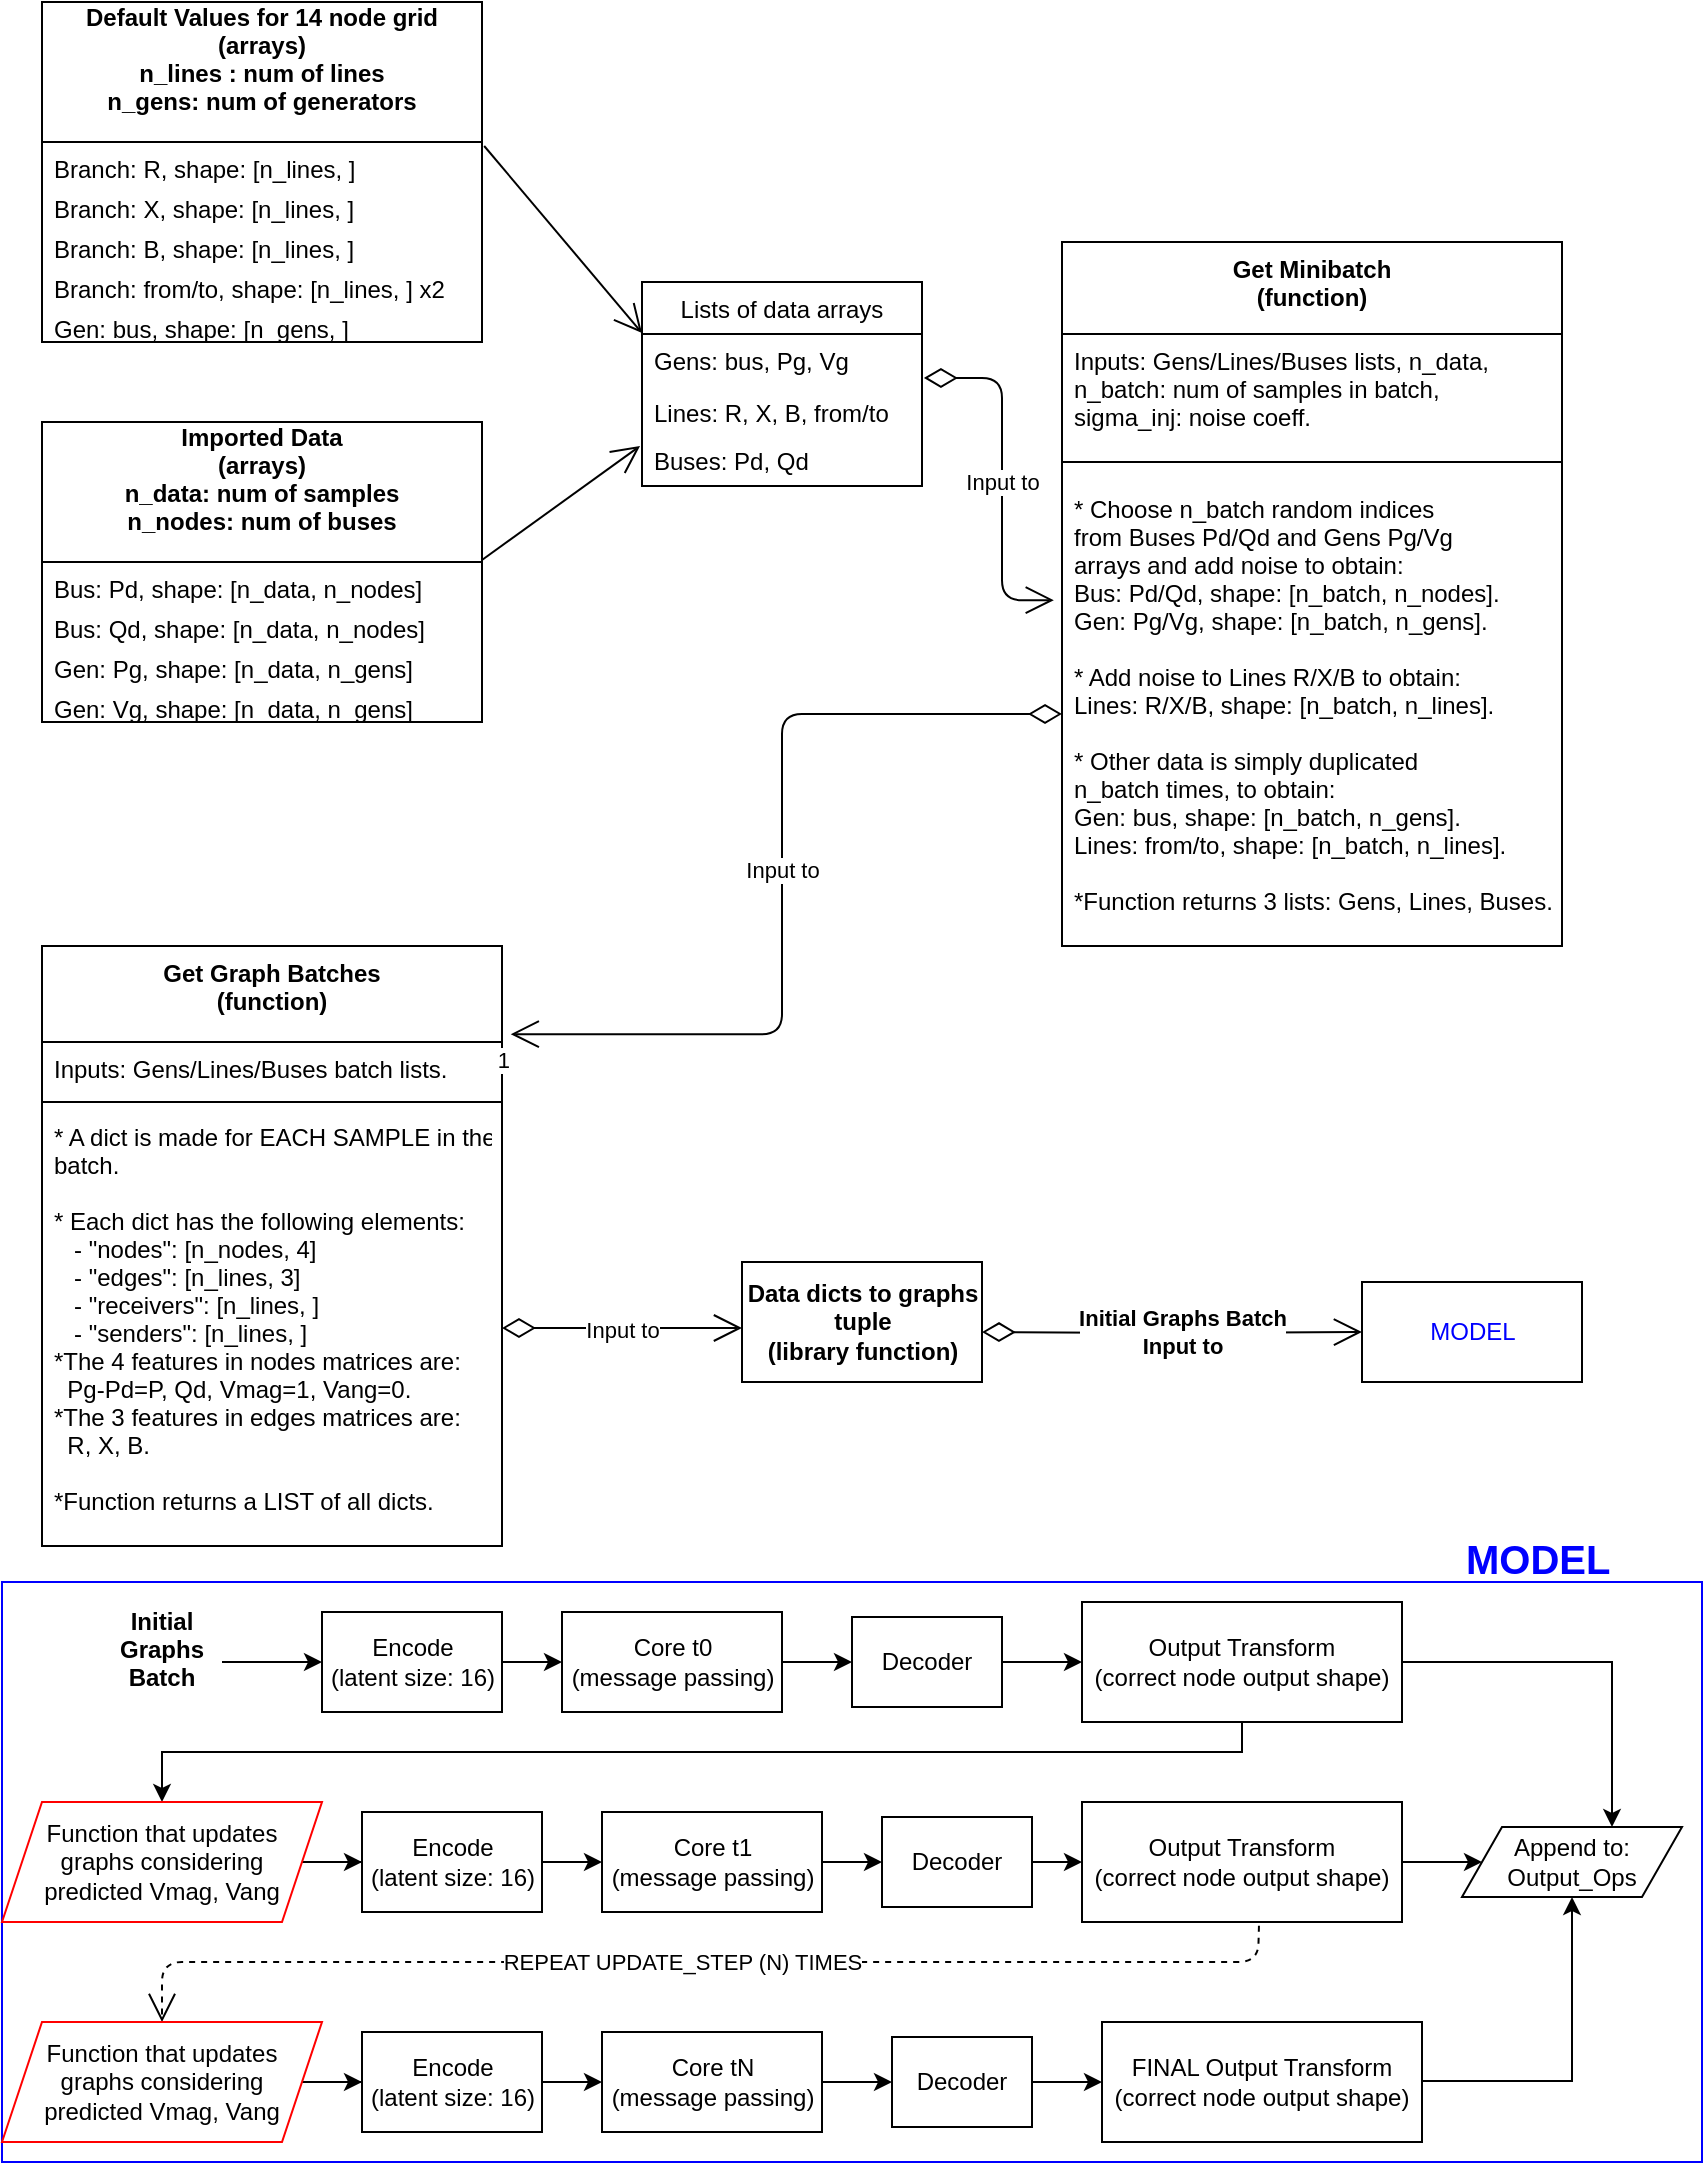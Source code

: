 <mxfile version="14.0.1" type="github">
  <diagram id="NX9X9Dx4tGmhcnGqsxjO" name="Page-1">
    <mxGraphModel dx="1221" dy="724" grid="1" gridSize="10" guides="1" tooltips="1" connect="1" arrows="1" fold="1" page="1" pageScale="1" pageWidth="850" pageHeight="1100" math="0" shadow="0">
      <root>
        <mxCell id="0" />
        <mxCell id="1" parent="0" />
        <mxCell id="xKvRT-cBqtyTfY7rPIqp-101" value="" style="verticalLabelPosition=bottom;verticalAlign=top;html=1;shape=mxgraph.basic.rect;fillColor2=none;strokeWidth=1;size=20;indent=5;rotation=0;labelBorderColor=#0000FF;strokeColor=#0000FF;" vertex="1" parent="1">
          <mxGeometry y="810" width="850" height="290" as="geometry" />
        </mxCell>
        <mxCell id="xKvRT-cBqtyTfY7rPIqp-8" value="Imported Data&#xa;(arrays)&#xa;n_data: num of samples&#xa;n_nodes: num of buses&#xa;" style="swimlane;fontStyle=1;childLayout=stackLayout;horizontal=1;startSize=70;fillColor=none;horizontalStack=0;resizeParent=1;resizeParentMax=0;resizeLast=0;collapsible=1;marginBottom=0;" vertex="1" parent="1">
          <mxGeometry x="20" y="230" width="220" height="150" as="geometry" />
        </mxCell>
        <mxCell id="xKvRT-cBqtyTfY7rPIqp-9" value="Bus: Pd, shape:  [n_data, n_nodes]" style="text;strokeColor=none;fillColor=none;align=left;verticalAlign=top;spacingLeft=4;spacingRight=4;overflow=hidden;rotatable=0;points=[[0,0.5],[1,0.5]];portConstraint=eastwest;" vertex="1" parent="xKvRT-cBqtyTfY7rPIqp-8">
          <mxGeometry y="70" width="220" height="20" as="geometry" />
        </mxCell>
        <mxCell id="xKvRT-cBqtyTfY7rPIqp-10" value="Bus: Qd, shape:  [n_data, n_nodes]" style="text;strokeColor=none;fillColor=none;align=left;verticalAlign=top;spacingLeft=4;spacingRight=4;overflow=hidden;rotatable=0;points=[[0,0.5],[1,0.5]];portConstraint=eastwest;" vertex="1" parent="xKvRT-cBqtyTfY7rPIqp-8">
          <mxGeometry y="90" width="220" height="20" as="geometry" />
        </mxCell>
        <mxCell id="xKvRT-cBqtyTfY7rPIqp-11" value="Gen: Pg, shape:  [n_data, n_gens]&#xa;&#xa;" style="text;strokeColor=none;fillColor=none;align=left;verticalAlign=top;spacingLeft=4;spacingRight=4;overflow=hidden;rotatable=0;points=[[0,0.5],[1,0.5]];portConstraint=eastwest;" vertex="1" parent="xKvRT-cBqtyTfY7rPIqp-8">
          <mxGeometry y="110" width="220" height="20" as="geometry" />
        </mxCell>
        <mxCell id="xKvRT-cBqtyTfY7rPIqp-15" value="Gen: Vg, shape:  [n_data, n_gens]" style="text;strokeColor=none;fillColor=none;align=left;verticalAlign=top;spacingLeft=4;spacingRight=4;overflow=hidden;rotatable=0;points=[[0,0.5],[1,0.5]];portConstraint=eastwest;" vertex="1" parent="xKvRT-cBqtyTfY7rPIqp-8">
          <mxGeometry y="130" width="220" height="20" as="geometry" />
        </mxCell>
        <mxCell id="xKvRT-cBqtyTfY7rPIqp-17" value="Default Values for 14 node grid&#xa;(arrays)&#xa;n_lines : num of lines &#xa;n_gens: num of generators&#xa;" style="swimlane;fontStyle=1;childLayout=stackLayout;horizontal=1;startSize=70;fillColor=none;horizontalStack=0;resizeParent=1;resizeParentMax=0;resizeLast=0;collapsible=1;marginBottom=0;" vertex="1" parent="1">
          <mxGeometry x="20" y="20" width="220" height="170" as="geometry" />
        </mxCell>
        <mxCell id="xKvRT-cBqtyTfY7rPIqp-18" value="Branch: R, shape: [n_lines, ]" style="text;strokeColor=none;fillColor=none;align=left;verticalAlign=top;spacingLeft=4;spacingRight=4;overflow=hidden;rotatable=0;points=[[0,0.5],[1,0.5]];portConstraint=eastwest;" vertex="1" parent="xKvRT-cBqtyTfY7rPIqp-17">
          <mxGeometry y="70" width="220" height="20" as="geometry" />
        </mxCell>
        <mxCell id="xKvRT-cBqtyTfY7rPIqp-19" value="Branch: X, shape: [n_lines, ]" style="text;strokeColor=none;fillColor=none;align=left;verticalAlign=top;spacingLeft=4;spacingRight=4;overflow=hidden;rotatable=0;points=[[0,0.5],[1,0.5]];portConstraint=eastwest;" vertex="1" parent="xKvRT-cBqtyTfY7rPIqp-17">
          <mxGeometry y="90" width="220" height="20" as="geometry" />
        </mxCell>
        <mxCell id="xKvRT-cBqtyTfY7rPIqp-20" value="Branch: B, shape:  [n_lines, ]&#xa;&#xa;" style="text;strokeColor=none;fillColor=none;align=left;verticalAlign=top;spacingLeft=4;spacingRight=4;overflow=hidden;rotatable=0;points=[[0,0.5],[1,0.5]];portConstraint=eastwest;" vertex="1" parent="xKvRT-cBqtyTfY7rPIqp-17">
          <mxGeometry y="110" width="220" height="20" as="geometry" />
        </mxCell>
        <mxCell id="xKvRT-cBqtyTfY7rPIqp-21" value="Branch: from/to, shape:  [n_lines, ] x2" style="text;strokeColor=none;fillColor=none;align=left;verticalAlign=top;spacingLeft=4;spacingRight=4;overflow=hidden;rotatable=0;points=[[0,0.5],[1,0.5]];portConstraint=eastwest;" vertex="1" parent="xKvRT-cBqtyTfY7rPIqp-17">
          <mxGeometry y="130" width="220" height="20" as="geometry" />
        </mxCell>
        <mxCell id="xKvRT-cBqtyTfY7rPIqp-22" value="Gen: bus, shape:  [n_gens, ]" style="text;strokeColor=none;fillColor=none;align=left;verticalAlign=top;spacingLeft=4;spacingRight=4;overflow=hidden;rotatable=0;points=[[0,0.5],[1,0.5]];portConstraint=eastwest;" vertex="1" parent="xKvRT-cBqtyTfY7rPIqp-17">
          <mxGeometry y="150" width="220" height="20" as="geometry" />
        </mxCell>
        <mxCell id="xKvRT-cBqtyTfY7rPIqp-24" value="" style="endArrow=open;endFill=1;endSize=12;html=1;exitX=1.005;exitY=0.1;exitDx=0;exitDy=0;exitPerimeter=0;entryX=0;entryY=0.25;entryDx=0;entryDy=0;" edge="1" parent="1" source="xKvRT-cBqtyTfY7rPIqp-18" target="xKvRT-cBqtyTfY7rPIqp-35">
          <mxGeometry width="160" relative="1" as="geometry">
            <mxPoint x="350" y="240" as="sourcePoint" />
            <mxPoint x="320" y="130" as="targetPoint" />
          </mxGeometry>
        </mxCell>
        <mxCell id="xKvRT-cBqtyTfY7rPIqp-25" value="" style="endArrow=open;endFill=1;endSize=12;html=1;exitX=1;exitY=-0.05;exitDx=0;exitDy=0;exitPerimeter=0;entryX=-0.007;entryY=0.231;entryDx=0;entryDy=0;entryPerimeter=0;" edge="1" parent="1" source="xKvRT-cBqtyTfY7rPIqp-9" target="xKvRT-cBqtyTfY7rPIqp-38">
          <mxGeometry width="160" relative="1" as="geometry">
            <mxPoint x="350" y="240" as="sourcePoint" />
            <mxPoint x="320" y="280" as="targetPoint" />
          </mxGeometry>
        </mxCell>
        <mxCell id="xKvRT-cBqtyTfY7rPIqp-30" value="Get Minibatch&#xa;(function)&#xa;" style="swimlane;fontStyle=1;align=center;verticalAlign=top;childLayout=stackLayout;horizontal=1;startSize=46;horizontalStack=0;resizeParent=1;resizeParentMax=0;resizeLast=0;collapsible=1;marginBottom=0;" vertex="1" parent="1">
          <mxGeometry x="530" y="140" width="250" height="352" as="geometry" />
        </mxCell>
        <mxCell id="xKvRT-cBqtyTfY7rPIqp-31" value="Inputs: Gens/Lines/Buses lists, n_data,&#xa; n_batch: num of samples in batch,&#xa; sigma_inj: noise coeff.&#xa;&#xa;" style="text;strokeColor=none;fillColor=none;align=left;verticalAlign=top;spacingLeft=4;spacingRight=4;overflow=hidden;rotatable=0;points=[[0,0.5],[1,0.5]];portConstraint=eastwest;" vertex="1" parent="xKvRT-cBqtyTfY7rPIqp-30">
          <mxGeometry y="46" width="250" height="54" as="geometry" />
        </mxCell>
        <mxCell id="xKvRT-cBqtyTfY7rPIqp-32" value="" style="line;strokeWidth=1;fillColor=none;align=left;verticalAlign=middle;spacingTop=-1;spacingLeft=3;spacingRight=3;rotatable=0;labelPosition=right;points=[];portConstraint=eastwest;" vertex="1" parent="xKvRT-cBqtyTfY7rPIqp-30">
          <mxGeometry y="100" width="250" height="20" as="geometry" />
        </mxCell>
        <mxCell id="xKvRT-cBqtyTfY7rPIqp-45" value="* Choose n_batch random indices &#xa;from Buses Pd/Qd and Gens Pg/Vg&#xa;arrays and add noise to obtain:&#xa;Bus: Pd/Qd, shape: [n_batch, n_nodes].&#xa;Gen: Pg/Vg, shape: [n_batch, n_gens].&#xa;&#xa;* Add noise to Lines R/X/B to obtain:&#xa;Lines: R/X/B, shape: [n_batch, n_lines].&#xa;&#xa;* Other data is simply duplicated  &#xa;n_batch times, to obtain:&#xa;Gen: bus, shape: [n_batch, n_gens].&#xa;Lines: from/to, shape: [n_batch, n_lines].&#xa;&#xa;*Function returns 3 lists: Gens, Lines, Buses.&#xa; " style="text;strokeColor=none;fillColor=none;align=left;verticalAlign=top;spacingLeft=4;spacingRight=4;overflow=hidden;rotatable=0;points=[[0,0.5],[1,0.5]];portConstraint=eastwest;" vertex="1" parent="xKvRT-cBqtyTfY7rPIqp-30">
          <mxGeometry y="120" width="250" height="232" as="geometry" />
        </mxCell>
        <mxCell id="xKvRT-cBqtyTfY7rPIqp-35" value="Lists of data arrays" style="swimlane;fontStyle=0;childLayout=stackLayout;horizontal=1;startSize=26;fillColor=none;horizontalStack=0;resizeParent=1;resizeParentMax=0;resizeLast=0;collapsible=1;marginBottom=0;" vertex="1" parent="1">
          <mxGeometry x="320" y="160" width="140" height="102" as="geometry" />
        </mxCell>
        <mxCell id="xKvRT-cBqtyTfY7rPIqp-37" value="Gens: bus, Pg, Vg" style="text;strokeColor=none;fillColor=none;align=left;verticalAlign=top;spacingLeft=4;spacingRight=4;overflow=hidden;rotatable=0;points=[[0,0.5],[1,0.5]];portConstraint=eastwest;" vertex="1" parent="xKvRT-cBqtyTfY7rPIqp-35">
          <mxGeometry y="26" width="140" height="26" as="geometry" />
        </mxCell>
        <mxCell id="xKvRT-cBqtyTfY7rPIqp-36" value="Lines: R, X, B, from/to" style="text;strokeColor=none;fillColor=none;align=left;verticalAlign=top;spacingLeft=4;spacingRight=4;overflow=hidden;rotatable=0;points=[[0,0.5],[1,0.5]];portConstraint=eastwest;" vertex="1" parent="xKvRT-cBqtyTfY7rPIqp-35">
          <mxGeometry y="52" width="140" height="24" as="geometry" />
        </mxCell>
        <mxCell id="xKvRT-cBqtyTfY7rPIqp-38" value="Buses: Pd, Qd" style="text;strokeColor=none;fillColor=none;align=left;verticalAlign=top;spacingLeft=4;spacingRight=4;overflow=hidden;rotatable=0;points=[[0,0.5],[1,0.5]];portConstraint=eastwest;" vertex="1" parent="xKvRT-cBqtyTfY7rPIqp-35">
          <mxGeometry y="76" width="140" height="26" as="geometry" />
        </mxCell>
        <mxCell id="xKvRT-cBqtyTfY7rPIqp-41" value="Input to" style="endArrow=open;html=1;endSize=12;startArrow=diamondThin;startSize=14;startFill=0;edgeStyle=orthogonalEdgeStyle;exitX=1.007;exitY=-0.167;exitDx=0;exitDy=0;exitPerimeter=0;entryX=-0.017;entryY=0.341;entryDx=0;entryDy=0;entryPerimeter=0;" edge="1" parent="1" source="xKvRT-cBqtyTfY7rPIqp-36">
          <mxGeometry x="0.034" relative="1" as="geometry">
            <mxPoint x="330" y="320" as="sourcePoint" />
            <mxPoint x="525.92" y="319.112" as="targetPoint" />
            <Array as="points">
              <mxPoint x="500" y="208" />
              <mxPoint x="500" y="319" />
            </Array>
            <mxPoint as="offset" />
          </mxGeometry>
        </mxCell>
        <mxCell id="xKvRT-cBqtyTfY7rPIqp-46" value="Get Graph Batches&#xa;(function)" style="swimlane;fontStyle=1;align=center;verticalAlign=top;childLayout=stackLayout;horizontal=1;startSize=48;horizontalStack=0;resizeParent=1;resizeParentMax=0;resizeLast=0;collapsible=1;marginBottom=0;" vertex="1" parent="1">
          <mxGeometry x="20" y="492" width="230" height="300" as="geometry" />
        </mxCell>
        <mxCell id="xKvRT-cBqtyTfY7rPIqp-47" value="Inputs: Gens/Lines/Buses batch lists." style="text;strokeColor=none;fillColor=none;align=left;verticalAlign=top;spacingLeft=4;spacingRight=4;overflow=hidden;rotatable=0;points=[[0,0.5],[1,0.5]];portConstraint=eastwest;" vertex="1" parent="xKvRT-cBqtyTfY7rPIqp-46">
          <mxGeometry y="48" width="230" height="26" as="geometry" />
        </mxCell>
        <mxCell id="xKvRT-cBqtyTfY7rPIqp-48" value="" style="line;strokeWidth=1;fillColor=none;align=left;verticalAlign=middle;spacingTop=-1;spacingLeft=3;spacingRight=3;rotatable=0;labelPosition=right;points=[];portConstraint=eastwest;" vertex="1" parent="xKvRT-cBqtyTfY7rPIqp-46">
          <mxGeometry y="74" width="230" height="8" as="geometry" />
        </mxCell>
        <mxCell id="xKvRT-cBqtyTfY7rPIqp-49" value="* A dict is made for EACH SAMPLE in the&#xa;batch. &#xa;&#xa;* Each dict has the following elements:&#xa;   - &quot;nodes&quot;: [n_nodes, 4]&#xa;   - &quot;edges&quot;: [n_lines, 3]&#xa;   - &quot;receivers&quot;: [n_lines, ]&#xa;   - &quot;senders&quot;: [n_lines, ]&#xa;*The 4 features in nodes matrices are:&#xa;  Pg-Pd=P, Qd, Vmag=1, Vang=0. &#xa;*The 3 features in edges matrices are:&#xa;  R, X, B.&#xa;&#xa;*Function returns a LIST of all dicts.&#xa;&#xa;&#xa;&#xa;" style="text;strokeColor=none;fillColor=none;align=left;verticalAlign=top;spacingLeft=4;spacingRight=4;overflow=hidden;rotatable=0;points=[[0,0.5],[1,0.5]];portConstraint=eastwest;" vertex="1" parent="xKvRT-cBqtyTfY7rPIqp-46">
          <mxGeometry y="82" width="230" height="218" as="geometry" />
        </mxCell>
        <mxCell id="xKvRT-cBqtyTfY7rPIqp-50" value="Input to" style="endArrow=open;html=1;endSize=12;startArrow=diamondThin;startSize=14;startFill=0;edgeStyle=orthogonalEdgeStyle;" edge="1" parent="1" source="xKvRT-cBqtyTfY7rPIqp-49">
          <mxGeometry relative="1" as="geometry">
            <mxPoint x="410" y="490" as="sourcePoint" />
            <mxPoint x="370" y="683" as="targetPoint" />
            <mxPoint as="offset" />
          </mxGeometry>
        </mxCell>
        <mxCell id="xKvRT-cBqtyTfY7rPIqp-53" value="&lt;div&gt;Data dicts to graphs&lt;/div&gt;&lt;div&gt;tuple&lt;/div&gt;&lt;div&gt;(library function)&lt;br&gt;&lt;/div&gt;" style="html=1;fontStyle=1" vertex="1" parent="1">
          <mxGeometry x="370" y="650" width="120" height="60" as="geometry" />
        </mxCell>
        <mxCell id="xKvRT-cBqtyTfY7rPIqp-54" value="Input to" style="endArrow=open;html=1;endSize=12;startArrow=diamondThin;startSize=14;startFill=0;edgeStyle=orthogonalEdgeStyle;entryX=1.019;entryY=0.147;entryDx=0;entryDy=0;entryPerimeter=0;" edge="1" parent="1" source="xKvRT-cBqtyTfY7rPIqp-45" target="xKvRT-cBqtyTfY7rPIqp-46">
          <mxGeometry relative="1" as="geometry">
            <mxPoint x="240" y="610" as="sourcePoint" />
            <mxPoint x="400" y="610" as="targetPoint" />
          </mxGeometry>
        </mxCell>
        <mxCell id="xKvRT-cBqtyTfY7rPIqp-56" value="1" style="edgeLabel;resizable=0;html=1;align=right;verticalAlign=top;" connectable="0" vertex="1" parent="xKvRT-cBqtyTfY7rPIqp-54">
          <mxGeometry x="1" relative="1" as="geometry" />
        </mxCell>
        <mxCell id="xKvRT-cBqtyTfY7rPIqp-57" value="&lt;font color=&quot;#0000FF&quot;&gt;MODEL&lt;/font&gt;" style="html=1;" vertex="1" parent="1">
          <mxGeometry x="680" y="660" width="110" height="50" as="geometry" />
        </mxCell>
        <mxCell id="xKvRT-cBqtyTfY7rPIqp-58" value="&lt;div&gt;Initial Graphs Batch&lt;/div&gt;&lt;div&gt;Input to&lt;br&gt;&lt;/div&gt;" style="endArrow=open;html=1;endSize=12;startArrow=diamondThin;startSize=14;startFill=0;edgeStyle=orthogonalEdgeStyle;fontStyle=1" edge="1" parent="1" target="xKvRT-cBqtyTfY7rPIqp-57">
          <mxGeometry x="0.053" relative="1" as="geometry">
            <mxPoint x="490" y="685" as="sourcePoint" />
            <mxPoint x="600" y="684.66" as="targetPoint" />
            <mxPoint as="offset" />
            <Array as="points" />
          </mxGeometry>
        </mxCell>
        <mxCell id="xKvRT-cBqtyTfY7rPIqp-64" value="" style="edgeStyle=orthogonalEdgeStyle;rounded=0;orthogonalLoop=1;jettySize=auto;html=1;" edge="1" parent="1" source="xKvRT-cBqtyTfY7rPIqp-59" target="xKvRT-cBqtyTfY7rPIqp-61">
          <mxGeometry relative="1" as="geometry" />
        </mxCell>
        <mxCell id="xKvRT-cBqtyTfY7rPIqp-59" value="&lt;div&gt;Encode&lt;/div&gt;(latent size: 16)" style="html=1;" vertex="1" parent="1">
          <mxGeometry x="160" y="825" width="90" height="50" as="geometry" />
        </mxCell>
        <mxCell id="xKvRT-cBqtyTfY7rPIqp-63" value="" style="edgeStyle=orthogonalEdgeStyle;rounded=0;orthogonalLoop=1;jettySize=auto;html=1;" edge="1" parent="1" source="xKvRT-cBqtyTfY7rPIqp-61" target="xKvRT-cBqtyTfY7rPIqp-62">
          <mxGeometry relative="1" as="geometry" />
        </mxCell>
        <mxCell id="xKvRT-cBqtyTfY7rPIqp-61" value="&lt;div&gt;Core t0&lt;br&gt;&lt;/div&gt;&lt;div&gt;(message passing)&lt;br&gt;&lt;/div&gt;" style="html=1;" vertex="1" parent="1">
          <mxGeometry x="280" y="825" width="110" height="50" as="geometry" />
        </mxCell>
        <mxCell id="xKvRT-cBqtyTfY7rPIqp-66" value="" style="edgeStyle=orthogonalEdgeStyle;rounded=0;orthogonalLoop=1;jettySize=auto;html=1;" edge="1" parent="1" source="xKvRT-cBqtyTfY7rPIqp-62" target="xKvRT-cBqtyTfY7rPIqp-65">
          <mxGeometry relative="1" as="geometry" />
        </mxCell>
        <mxCell id="xKvRT-cBqtyTfY7rPIqp-62" value="Decoder" style="whiteSpace=wrap;html=1;" vertex="1" parent="1">
          <mxGeometry x="425" y="827.5" width="75" height="45" as="geometry" />
        </mxCell>
        <mxCell id="xKvRT-cBqtyTfY7rPIqp-72" style="edgeStyle=orthogonalEdgeStyle;rounded=0;orthogonalLoop=1;jettySize=auto;html=1;" edge="1" parent="1" source="xKvRT-cBqtyTfY7rPIqp-65" target="xKvRT-cBqtyTfY7rPIqp-67">
          <mxGeometry relative="1" as="geometry">
            <Array as="points">
              <mxPoint x="805" y="850" />
            </Array>
          </mxGeometry>
        </mxCell>
        <mxCell id="xKvRT-cBqtyTfY7rPIqp-85" value="" style="edgeStyle=orthogonalEdgeStyle;rounded=0;orthogonalLoop=1;jettySize=auto;html=1;entryX=0.5;entryY=0;entryDx=0;entryDy=0;" edge="1" parent="1" source="xKvRT-cBqtyTfY7rPIqp-65" target="xKvRT-cBqtyTfY7rPIqp-73">
          <mxGeometry relative="1" as="geometry">
            <Array as="points">
              <mxPoint x="620" y="895" />
              <mxPoint x="80" y="895" />
            </Array>
          </mxGeometry>
        </mxCell>
        <mxCell id="xKvRT-cBqtyTfY7rPIqp-65" value="&lt;div&gt;Output Transform&lt;/div&gt;&lt;div&gt;(correct node output shape)&lt;br&gt;&lt;/div&gt;" style="whiteSpace=wrap;html=1;" vertex="1" parent="1">
          <mxGeometry x="540" y="820" width="160" height="60" as="geometry" />
        </mxCell>
        <mxCell id="xKvRT-cBqtyTfY7rPIqp-67" value="&lt;div&gt;Append to:&lt;/div&gt;&lt;div&gt;Output_Ops&lt;br&gt;&lt;/div&gt;" style="shape=parallelogram;perimeter=parallelogramPerimeter;whiteSpace=wrap;html=1;fixedSize=1;" vertex="1" parent="1">
          <mxGeometry x="730" y="932.5" width="110" height="35" as="geometry" />
        </mxCell>
        <mxCell id="xKvRT-cBqtyTfY7rPIqp-70" value="" style="edgeStyle=orthogonalEdgeStyle;rounded=0;orthogonalLoop=1;jettySize=auto;html=1;" edge="1" parent="1" source="xKvRT-cBqtyTfY7rPIqp-69" target="xKvRT-cBqtyTfY7rPIqp-59">
          <mxGeometry relative="1" as="geometry" />
        </mxCell>
        <mxCell id="xKvRT-cBqtyTfY7rPIqp-69" value="Initial&#xa;Graphs&#xa;Batch&#xa;" style="text;align=center;fontStyle=1;verticalAlign=middle;spacingLeft=3;spacingRight=3;strokeColor=none;rotatable=0;points=[[0,0.5],[1,0.5]];portConstraint=eastwest;" vertex="1" parent="1">
          <mxGeometry x="50" y="837" width="60" height="26" as="geometry" />
        </mxCell>
        <mxCell id="xKvRT-cBqtyTfY7rPIqp-76" value="" style="edgeStyle=orthogonalEdgeStyle;rounded=0;orthogonalLoop=1;jettySize=auto;html=1;" edge="1" parent="1" source="xKvRT-cBqtyTfY7rPIqp-73" target="xKvRT-cBqtyTfY7rPIqp-75">
          <mxGeometry relative="1" as="geometry" />
        </mxCell>
        <mxCell id="xKvRT-cBqtyTfY7rPIqp-73" value="&lt;div&gt;Function that updates&lt;/div&gt;&lt;div&gt;graphs considering&lt;/div&gt;&lt;div&gt;predicted Vmag, Vang&lt;br&gt;&lt;/div&gt;" style="shape=parallelogram;perimeter=parallelogramPerimeter;whiteSpace=wrap;html=1;fixedSize=1;strokeColor=#FF0000;" vertex="1" parent="1">
          <mxGeometry y="920" width="160" height="60" as="geometry" />
        </mxCell>
        <mxCell id="xKvRT-cBqtyTfY7rPIqp-78" value="" style="edgeStyle=orthogonalEdgeStyle;rounded=0;orthogonalLoop=1;jettySize=auto;html=1;" edge="1" parent="1" source="xKvRT-cBqtyTfY7rPIqp-75" target="xKvRT-cBqtyTfY7rPIqp-77">
          <mxGeometry relative="1" as="geometry" />
        </mxCell>
        <mxCell id="xKvRT-cBqtyTfY7rPIqp-75" value="&lt;div&gt;Encode&lt;/div&gt;(latent size: 16)" style="html=1;" vertex="1" parent="1">
          <mxGeometry x="180" y="925" width="90" height="50" as="geometry" />
        </mxCell>
        <mxCell id="xKvRT-cBqtyTfY7rPIqp-80" value="" style="edgeStyle=orthogonalEdgeStyle;rounded=0;orthogonalLoop=1;jettySize=auto;html=1;" edge="1" parent="1" source="xKvRT-cBqtyTfY7rPIqp-77" target="xKvRT-cBqtyTfY7rPIqp-79">
          <mxGeometry relative="1" as="geometry" />
        </mxCell>
        <mxCell id="xKvRT-cBqtyTfY7rPIqp-77" value="&lt;div&gt;Core t1&lt;br&gt;&lt;/div&gt;&lt;div&gt;(message passing)&lt;br&gt;&lt;/div&gt;" style="html=1;" vertex="1" parent="1">
          <mxGeometry x="300" y="925" width="110" height="50" as="geometry" />
        </mxCell>
        <mxCell id="xKvRT-cBqtyTfY7rPIqp-82" value="" style="edgeStyle=orthogonalEdgeStyle;rounded=0;orthogonalLoop=1;jettySize=auto;html=1;" edge="1" parent="1" source="xKvRT-cBqtyTfY7rPIqp-79" target="xKvRT-cBqtyTfY7rPIqp-81">
          <mxGeometry relative="1" as="geometry" />
        </mxCell>
        <mxCell id="xKvRT-cBqtyTfY7rPIqp-79" value="Decoder" style="whiteSpace=wrap;html=1;" vertex="1" parent="1">
          <mxGeometry x="440" y="927.5" width="75" height="45" as="geometry" />
        </mxCell>
        <mxCell id="xKvRT-cBqtyTfY7rPIqp-83" value="" style="edgeStyle=orthogonalEdgeStyle;rounded=0;orthogonalLoop=1;jettySize=auto;html=1;" edge="1" parent="1" source="xKvRT-cBqtyTfY7rPIqp-81" target="xKvRT-cBqtyTfY7rPIqp-67">
          <mxGeometry relative="1" as="geometry" />
        </mxCell>
        <mxCell id="xKvRT-cBqtyTfY7rPIqp-81" value="&lt;div&gt;Output Transform&lt;/div&gt;&lt;div&gt;(correct node output shape)&lt;br&gt;&lt;/div&gt;" style="whiteSpace=wrap;html=1;" vertex="1" parent="1">
          <mxGeometry x="540" y="920" width="160" height="60" as="geometry" />
        </mxCell>
        <mxCell id="xKvRT-cBqtyTfY7rPIqp-88" value="REPEAT UPDATE_STEP (N) TIMES" style="endArrow=open;endSize=12;dashed=1;html=1;exitX=0.553;exitY=1.031;exitDx=0;exitDy=0;exitPerimeter=0;entryX=0.5;entryY=0;entryDx=0;entryDy=0;" edge="1" parent="1" source="xKvRT-cBqtyTfY7rPIqp-81" target="xKvRT-cBqtyTfY7rPIqp-89">
          <mxGeometry x="0.027" width="160" relative="1" as="geometry">
            <mxPoint x="320" y="960" as="sourcePoint" />
            <mxPoint x="190" y="1010" as="targetPoint" />
            <Array as="points">
              <mxPoint x="628" y="1000" />
              <mxPoint x="80" y="1000" />
            </Array>
            <mxPoint as="offset" />
          </mxGeometry>
        </mxCell>
        <mxCell id="xKvRT-cBqtyTfY7rPIqp-91" value="" style="edgeStyle=orthogonalEdgeStyle;rounded=0;orthogonalLoop=1;jettySize=auto;html=1;" edge="1" parent="1" source="xKvRT-cBqtyTfY7rPIqp-89" target="xKvRT-cBqtyTfY7rPIqp-90">
          <mxGeometry relative="1" as="geometry" />
        </mxCell>
        <mxCell id="xKvRT-cBqtyTfY7rPIqp-89" value="&lt;div&gt;Function that updates&lt;/div&gt;&lt;div&gt;graphs considering&lt;/div&gt;&lt;div&gt;predicted Vmag, Vang&lt;br&gt;&lt;/div&gt;" style="shape=parallelogram;perimeter=parallelogramPerimeter;whiteSpace=wrap;html=1;fixedSize=1;strokeColor=#FF0000;" vertex="1" parent="1">
          <mxGeometry y="1030" width="160" height="60" as="geometry" />
        </mxCell>
        <mxCell id="xKvRT-cBqtyTfY7rPIqp-93" value="" style="edgeStyle=orthogonalEdgeStyle;rounded=0;orthogonalLoop=1;jettySize=auto;html=1;" edge="1" parent="1" source="xKvRT-cBqtyTfY7rPIqp-90" target="xKvRT-cBqtyTfY7rPIqp-92">
          <mxGeometry relative="1" as="geometry" />
        </mxCell>
        <mxCell id="xKvRT-cBqtyTfY7rPIqp-90" value="&lt;div&gt;Encode&lt;/div&gt;(latent size: 16)" style="html=1;" vertex="1" parent="1">
          <mxGeometry x="180" y="1035" width="90" height="50" as="geometry" />
        </mxCell>
        <mxCell id="xKvRT-cBqtyTfY7rPIqp-95" value="" style="edgeStyle=orthogonalEdgeStyle;rounded=0;orthogonalLoop=1;jettySize=auto;html=1;" edge="1" parent="1" source="xKvRT-cBqtyTfY7rPIqp-92" target="xKvRT-cBqtyTfY7rPIqp-94">
          <mxGeometry relative="1" as="geometry" />
        </mxCell>
        <mxCell id="xKvRT-cBqtyTfY7rPIqp-92" value="&lt;div&gt;Core tN&lt;br&gt;&lt;/div&gt;&lt;div&gt;(message passing)&lt;br&gt;&lt;/div&gt;" style="html=1;" vertex="1" parent="1">
          <mxGeometry x="300" y="1035" width="110" height="50" as="geometry" />
        </mxCell>
        <mxCell id="xKvRT-cBqtyTfY7rPIqp-97" value="" style="edgeStyle=orthogonalEdgeStyle;rounded=0;orthogonalLoop=1;jettySize=auto;html=1;" edge="1" parent="1" source="xKvRT-cBqtyTfY7rPIqp-94" target="xKvRT-cBqtyTfY7rPIqp-96">
          <mxGeometry relative="1" as="geometry" />
        </mxCell>
        <mxCell id="xKvRT-cBqtyTfY7rPIqp-94" value="Decoder" style="whiteSpace=wrap;html=1;" vertex="1" parent="1">
          <mxGeometry x="445" y="1037.5" width="70" height="45" as="geometry" />
        </mxCell>
        <mxCell id="xKvRT-cBqtyTfY7rPIqp-96" value="&lt;div&gt;FINAL Output Transform&lt;/div&gt;&lt;div&gt;(correct node output shape)&lt;br&gt;&lt;/div&gt;" style="whiteSpace=wrap;html=1;" vertex="1" parent="1">
          <mxGeometry x="550" y="1030" width="160" height="60" as="geometry" />
        </mxCell>
        <mxCell id="xKvRT-cBqtyTfY7rPIqp-98" value="" style="edgeStyle=orthogonalEdgeStyle;rounded=0;orthogonalLoop=1;jettySize=auto;html=1;entryX=0.5;entryY=1;entryDx=0;entryDy=0;" edge="1" parent="1" target="xKvRT-cBqtyTfY7rPIqp-67">
          <mxGeometry relative="1" as="geometry">
            <mxPoint x="710" y="1059.5" as="sourcePoint" />
            <mxPoint x="750" y="1059.5" as="targetPoint" />
            <Array as="points">
              <mxPoint x="785" y="1060" />
            </Array>
          </mxGeometry>
        </mxCell>
        <mxCell id="xKvRT-cBqtyTfY7rPIqp-102" value="&lt;font style=&quot;font-size: 20px&quot;&gt;&lt;b&gt;&lt;font style=&quot;font-size: 20px&quot; color=&quot;#0000FF&quot;&gt;MODEL&lt;/font&gt;&lt;/b&gt;&lt;/font&gt;" style="text;whiteSpace=wrap;html=1;" vertex="1" parent="1">
          <mxGeometry x="730" y="780" width="70" height="30" as="geometry" />
        </mxCell>
      </root>
    </mxGraphModel>
  </diagram>
</mxfile>
